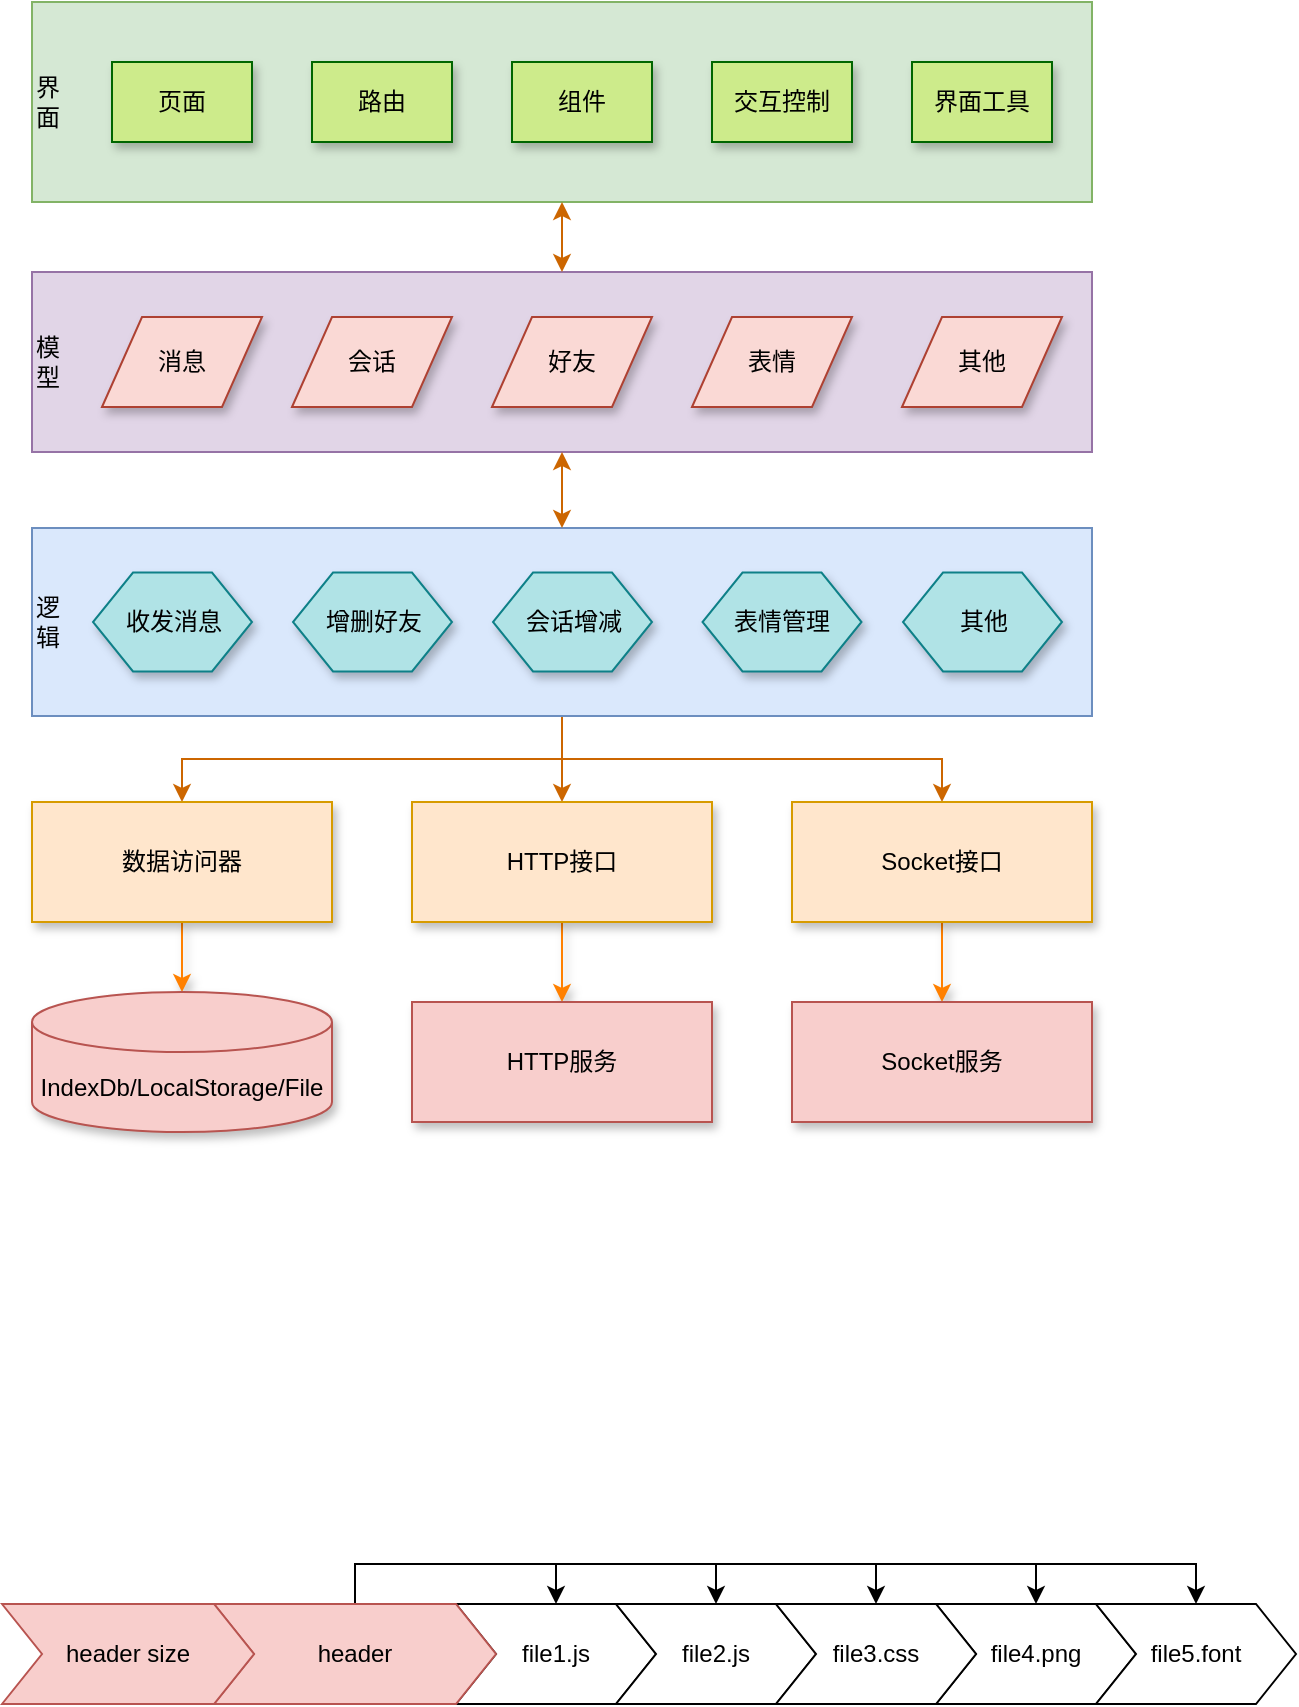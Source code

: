 <mxfile version="14.3.0" type="github">
  <diagram id="muJ2HWbKyWXjHa_u4N1K" name="Page-1">
    <mxGraphModel dx="1697" dy="901" grid="0" gridSize="10" guides="1" tooltips="1" connect="1" arrows="1" fold="1" page="1" pageScale="1" pageWidth="827" pageHeight="1169" math="0" shadow="0">
      <root>
        <mxCell id="0" />
        <mxCell id="1" parent="0" />
        <mxCell id="MjTusuqiSa3jMd16lM1r-5" value="界&lt;br&gt;面" style="rounded=0;whiteSpace=wrap;html=1;align=left;fillColor=#d5e8d4;strokeColor=#82b366;" parent="1" vertex="1">
          <mxGeometry x="90" y="90" width="530" height="100" as="geometry" />
        </mxCell>
        <mxCell id="MjTusuqiSa3jMd16lM1r-6" value="模&lt;br&gt;型" style="rounded=0;whiteSpace=wrap;html=1;align=left;fillColor=#e1d5e7;strokeColor=#9673a6;" parent="1" vertex="1">
          <mxGeometry x="90" y="225" width="530" height="90" as="geometry" />
        </mxCell>
        <mxCell id="lwSbazrePBINatGmSuZH-26" style="edgeStyle=orthogonalEdgeStyle;rounded=0;orthogonalLoop=1;jettySize=auto;html=1;exitX=0.5;exitY=1;exitDx=0;exitDy=0;entryX=0.5;entryY=0;entryDx=0;entryDy=0;fillColor=#0050ef;strokeColor=#CC6600;" parent="1" source="MjTusuqiSa3jMd16lM1r-7" target="MjTusuqiSa3jMd16lM1r-10" edge="1">
          <mxGeometry relative="1" as="geometry" />
        </mxCell>
        <mxCell id="lwSbazrePBINatGmSuZH-27" style="edgeStyle=orthogonalEdgeStyle;rounded=0;orthogonalLoop=1;jettySize=auto;html=1;exitX=0.5;exitY=1;exitDx=0;exitDy=0;entryX=0.5;entryY=0;entryDx=0;entryDy=0;fillColor=#0050ef;strokeColor=#CC6600;" parent="1" source="MjTusuqiSa3jMd16lM1r-7" target="MjTusuqiSa3jMd16lM1r-9" edge="1">
          <mxGeometry relative="1" as="geometry" />
        </mxCell>
        <mxCell id="lwSbazrePBINatGmSuZH-28" style="edgeStyle=orthogonalEdgeStyle;rounded=0;orthogonalLoop=1;jettySize=auto;html=1;exitX=0.5;exitY=1;exitDx=0;exitDy=0;entryX=0.5;entryY=0;entryDx=0;entryDy=0;fillColor=#0050ef;strokeColor=#CC6600;" parent="1" source="MjTusuqiSa3jMd16lM1r-7" target="MjTusuqiSa3jMd16lM1r-8" edge="1">
          <mxGeometry relative="1" as="geometry" />
        </mxCell>
        <mxCell id="MjTusuqiSa3jMd16lM1r-7" value="逻&lt;br&gt;辑" style="rounded=0;whiteSpace=wrap;html=1;align=left;fillColor=#dae8fc;strokeColor=#6c8ebf;" parent="1" vertex="1">
          <mxGeometry x="90" y="353" width="530" height="94" as="geometry" />
        </mxCell>
        <mxCell id="lwSbazrePBINatGmSuZH-31" style="edgeStyle=orthogonalEdgeStyle;rounded=0;orthogonalLoop=1;jettySize=auto;html=1;exitX=0.5;exitY=1;exitDx=0;exitDy=0;entryX=0.5;entryY=0;entryDx=0;entryDy=0;entryPerimeter=0;shadow=1;strokeColor=#FF8000;" parent="1" source="MjTusuqiSa3jMd16lM1r-8" target="MjTusuqiSa3jMd16lM1r-14" edge="1">
          <mxGeometry relative="1" as="geometry" />
        </mxCell>
        <mxCell id="MjTusuqiSa3jMd16lM1r-8" value="数据访问器" style="rounded=0;whiteSpace=wrap;html=1;fillColor=#ffe6cc;strokeColor=#d79b00;shadow=1;" parent="1" vertex="1">
          <mxGeometry x="90" y="490" width="150" height="60" as="geometry" />
        </mxCell>
        <mxCell id="lwSbazrePBINatGmSuZH-30" style="edgeStyle=orthogonalEdgeStyle;rounded=0;orthogonalLoop=1;jettySize=auto;html=1;exitX=0.5;exitY=1;exitDx=0;exitDy=0;entryX=0.5;entryY=0;entryDx=0;entryDy=0;shadow=1;strokeColor=#FF8000;" parent="1" source="MjTusuqiSa3jMd16lM1r-9" target="MjTusuqiSa3jMd16lM1r-12" edge="1">
          <mxGeometry relative="1" as="geometry" />
        </mxCell>
        <mxCell id="MjTusuqiSa3jMd16lM1r-9" value="HTTP接口" style="rounded=0;whiteSpace=wrap;html=1;fillColor=#ffe6cc;strokeColor=#d79b00;shadow=1;" parent="1" vertex="1">
          <mxGeometry x="280" y="490" width="150" height="60" as="geometry" />
        </mxCell>
        <mxCell id="lwSbazrePBINatGmSuZH-29" style="edgeStyle=orthogonalEdgeStyle;rounded=0;orthogonalLoop=1;jettySize=auto;html=1;exitX=0.5;exitY=1;exitDx=0;exitDy=0;entryX=0.5;entryY=0;entryDx=0;entryDy=0;shadow=1;strokeColor=#FF8000;" parent="1" source="MjTusuqiSa3jMd16lM1r-10" target="MjTusuqiSa3jMd16lM1r-11" edge="1">
          <mxGeometry relative="1" as="geometry" />
        </mxCell>
        <mxCell id="MjTusuqiSa3jMd16lM1r-10" value="Socket接口" style="rounded=0;whiteSpace=wrap;html=1;fillColor=#ffe6cc;strokeColor=#d79b00;shadow=1;" parent="1" vertex="1">
          <mxGeometry x="470" y="490" width="150" height="60" as="geometry" />
        </mxCell>
        <mxCell id="MjTusuqiSa3jMd16lM1r-11" value="Socket服务" style="rounded=0;whiteSpace=wrap;html=1;fillColor=#f8cecc;strokeColor=#b85450;shadow=1;" parent="1" vertex="1">
          <mxGeometry x="470" y="590" width="150" height="60" as="geometry" />
        </mxCell>
        <mxCell id="MjTusuqiSa3jMd16lM1r-12" value="HTTP服务" style="rounded=0;whiteSpace=wrap;html=1;fillColor=#f8cecc;strokeColor=#b85450;shadow=1;" parent="1" vertex="1">
          <mxGeometry x="280" y="590" width="150" height="60" as="geometry" />
        </mxCell>
        <mxCell id="MjTusuqiSa3jMd16lM1r-14" value="IndexDb/LocalStorage/File" style="shape=cylinder3;whiteSpace=wrap;html=1;boundedLbl=1;backgroundOutline=1;size=15;fillColor=#f8cecc;strokeColor=#b85450;shadow=1;" parent="1" vertex="1">
          <mxGeometry x="90" y="585" width="150" height="70" as="geometry" />
        </mxCell>
        <mxCell id="MjTusuqiSa3jMd16lM1r-15" value="" style="endArrow=classic;startArrow=classic;html=1;exitX=0.5;exitY=0;exitDx=0;exitDy=0;strokeColor=#CC6600;" parent="1" source="MjTusuqiSa3jMd16lM1r-6" target="MjTusuqiSa3jMd16lM1r-5" edge="1">
          <mxGeometry width="50" height="50" relative="1" as="geometry">
            <mxPoint x="390" y="500" as="sourcePoint" />
            <mxPoint x="440" y="450" as="targetPoint" />
          </mxGeometry>
        </mxCell>
        <mxCell id="MjTusuqiSa3jMd16lM1r-16" value="页面" style="rounded=0;whiteSpace=wrap;html=1;align=center;fillColor=#cdeb8b;shadow=1;strokeColor=#006600;" parent="1" vertex="1">
          <mxGeometry x="130" y="120" width="70" height="40" as="geometry" />
        </mxCell>
        <mxCell id="MjTusuqiSa3jMd16lM1r-17" value="路由" style="rounded=0;whiteSpace=wrap;html=1;align=center;fillColor=#cdeb8b;shadow=1;strokeColor=#006600;" parent="1" vertex="1">
          <mxGeometry x="230" y="120" width="70" height="40" as="geometry" />
        </mxCell>
        <mxCell id="MjTusuqiSa3jMd16lM1r-18" value="组件" style="rounded=0;whiteSpace=wrap;html=1;align=center;fillColor=#cdeb8b;shadow=1;strokeColor=#006600;" parent="1" vertex="1">
          <mxGeometry x="330" y="120" width="70" height="40" as="geometry" />
        </mxCell>
        <mxCell id="MjTusuqiSa3jMd16lM1r-19" value="交互控制" style="rounded=0;whiteSpace=wrap;html=1;align=center;fillColor=#cdeb8b;shadow=1;strokeColor=#006600;" parent="1" vertex="1">
          <mxGeometry x="430" y="120" width="70" height="40" as="geometry" />
        </mxCell>
        <mxCell id="MjTusuqiSa3jMd16lM1r-20" value="界面工具" style="rounded=0;whiteSpace=wrap;html=1;align=center;fillColor=#cdeb8b;shadow=1;strokeColor=#006600;" parent="1" vertex="1">
          <mxGeometry x="530" y="120" width="70" height="40" as="geometry" />
        </mxCell>
        <mxCell id="lwSbazrePBINatGmSuZH-1" value="消息" style="shape=parallelogram;perimeter=parallelogramPerimeter;whiteSpace=wrap;html=1;fixedSize=1;fillColor=#fad9d5;strokeColor=#ae4132;shadow=1;" parent="1" vertex="1">
          <mxGeometry x="125" y="247.5" width="80" height="45" as="geometry" />
        </mxCell>
        <mxCell id="lwSbazrePBINatGmSuZH-2" value="会话" style="shape=parallelogram;perimeter=parallelogramPerimeter;whiteSpace=wrap;html=1;fixedSize=1;fillColor=#fad9d5;strokeColor=#ae4132;shadow=1;" parent="1" vertex="1">
          <mxGeometry x="220" y="247.5" width="80" height="45" as="geometry" />
        </mxCell>
        <mxCell id="lwSbazrePBINatGmSuZH-3" value="好友" style="shape=parallelogram;perimeter=parallelogramPerimeter;whiteSpace=wrap;html=1;fixedSize=1;fillColor=#fad9d5;strokeColor=#ae4132;shadow=1;" parent="1" vertex="1">
          <mxGeometry x="320" y="247.5" width="80" height="45" as="geometry" />
        </mxCell>
        <mxCell id="lwSbazrePBINatGmSuZH-6" value="表情" style="shape=parallelogram;perimeter=parallelogramPerimeter;whiteSpace=wrap;html=1;fixedSize=1;fillColor=#fad9d5;strokeColor=#ae4132;shadow=1;" parent="1" vertex="1">
          <mxGeometry x="420" y="247.5" width="80" height="45" as="geometry" />
        </mxCell>
        <mxCell id="lwSbazrePBINatGmSuZH-7" value="其他" style="shape=parallelogram;perimeter=parallelogramPerimeter;whiteSpace=wrap;html=1;fixedSize=1;fillColor=#fad9d5;strokeColor=#ae4132;shadow=1;" parent="1" vertex="1">
          <mxGeometry x="525" y="247.5" width="80" height="45" as="geometry" />
        </mxCell>
        <mxCell id="lwSbazrePBINatGmSuZH-19" value="收发消息" style="shape=hexagon;perimeter=hexagonPerimeter2;whiteSpace=wrap;html=1;fixedSize=1;align=center;fillColor=#b0e3e6;strokeColor=#0e8088;shadow=1;" parent="1" vertex="1">
          <mxGeometry x="120.5" y="375.25" width="79.5" height="49.5" as="geometry" />
        </mxCell>
        <mxCell id="lwSbazrePBINatGmSuZH-20" value="会话增减" style="shape=hexagon;perimeter=hexagonPerimeter2;whiteSpace=wrap;html=1;fixedSize=1;align=center;fillColor=#b0e3e6;strokeColor=#0e8088;shadow=1;" parent="1" vertex="1">
          <mxGeometry x="320.5" y="375.25" width="79.5" height="49.5" as="geometry" />
        </mxCell>
        <mxCell id="lwSbazrePBINatGmSuZH-21" value="表情管理" style="shape=hexagon;perimeter=hexagonPerimeter2;whiteSpace=wrap;html=1;fixedSize=1;align=center;fillColor=#b0e3e6;strokeColor=#0e8088;shadow=1;" parent="1" vertex="1">
          <mxGeometry x="425.25" y="375.25" width="79.5" height="49.5" as="geometry" />
        </mxCell>
        <mxCell id="lwSbazrePBINatGmSuZH-22" value="其他" style="shape=hexagon;perimeter=hexagonPerimeter2;whiteSpace=wrap;html=1;fixedSize=1;align=center;fillColor=#b0e3e6;strokeColor=#0e8088;shadow=1;" parent="1" vertex="1">
          <mxGeometry x="525.5" y="375.25" width="79.5" height="49.5" as="geometry" />
        </mxCell>
        <mxCell id="lwSbazrePBINatGmSuZH-23" value="增删好友" style="shape=hexagon;perimeter=hexagonPerimeter2;whiteSpace=wrap;html=1;fixedSize=1;align=center;fillColor=#b0e3e6;strokeColor=#0e8088;shadow=1;" parent="1" vertex="1">
          <mxGeometry x="220.5" y="375.25" width="79.5" height="49.5" as="geometry" />
        </mxCell>
        <mxCell id="lwSbazrePBINatGmSuZH-24" value="" style="endArrow=classic;startArrow=classic;html=1;entryX=0.5;entryY=1;entryDx=0;entryDy=0;exitX=0.5;exitY=0;exitDx=0;exitDy=0;strokeColor=#CC6600;" parent="1" source="MjTusuqiSa3jMd16lM1r-7" target="MjTusuqiSa3jMd16lM1r-6" edge="1">
          <mxGeometry width="50" height="50" relative="1" as="geometry">
            <mxPoint x="690" y="380" as="sourcePoint" />
            <mxPoint x="740" y="330" as="targetPoint" />
          </mxGeometry>
        </mxCell>
        <mxCell id="D-mda7A3unNX54Kwo3Yh-1" value="file1.js" style="shape=step;perimeter=stepPerimeter;whiteSpace=wrap;html=1;fixedSize=1;" vertex="1" parent="1">
          <mxGeometry x="302" y="891" width="100" height="50" as="geometry" />
        </mxCell>
        <mxCell id="D-mda7A3unNX54Kwo3Yh-3" value="file2.js" style="shape=step;perimeter=stepPerimeter;whiteSpace=wrap;html=1;fixedSize=1;" vertex="1" parent="1">
          <mxGeometry x="382" y="891" width="100" height="50" as="geometry" />
        </mxCell>
        <mxCell id="D-mda7A3unNX54Kwo3Yh-4" value="file4.png" style="shape=step;perimeter=stepPerimeter;whiteSpace=wrap;html=1;fixedSize=1;" vertex="1" parent="1">
          <mxGeometry x="542" y="891" width="100" height="50" as="geometry" />
        </mxCell>
        <mxCell id="D-mda7A3unNX54Kwo3Yh-5" value="file3.css" style="shape=step;perimeter=stepPerimeter;whiteSpace=wrap;html=1;fixedSize=1;" vertex="1" parent="1">
          <mxGeometry x="462" y="891" width="100" height="50" as="geometry" />
        </mxCell>
        <mxCell id="D-mda7A3unNX54Kwo3Yh-6" value="file5.font" style="shape=step;perimeter=stepPerimeter;whiteSpace=wrap;html=1;fixedSize=1;" vertex="1" parent="1">
          <mxGeometry x="622" y="891" width="100" height="50" as="geometry" />
        </mxCell>
        <mxCell id="D-mda7A3unNX54Kwo3Yh-10" style="edgeStyle=orthogonalEdgeStyle;rounded=0;orthogonalLoop=1;jettySize=auto;html=1;entryX=0.5;entryY=0;entryDx=0;entryDy=0;" edge="1" parent="1" source="D-mda7A3unNX54Kwo3Yh-7" target="D-mda7A3unNX54Kwo3Yh-1">
          <mxGeometry relative="1" as="geometry" />
        </mxCell>
        <mxCell id="D-mda7A3unNX54Kwo3Yh-11" style="edgeStyle=orthogonalEdgeStyle;rounded=0;orthogonalLoop=1;jettySize=auto;html=1;entryX=0.5;entryY=0;entryDx=0;entryDy=0;" edge="1" parent="1" source="D-mda7A3unNX54Kwo3Yh-7" target="D-mda7A3unNX54Kwo3Yh-3">
          <mxGeometry relative="1" as="geometry">
            <Array as="points">
              <mxPoint x="252" y="871" />
              <mxPoint x="432" y="871" />
            </Array>
          </mxGeometry>
        </mxCell>
        <mxCell id="D-mda7A3unNX54Kwo3Yh-12" style="edgeStyle=orthogonalEdgeStyle;rounded=0;orthogonalLoop=1;jettySize=auto;html=1;entryX=0.5;entryY=0;entryDx=0;entryDy=0;" edge="1" parent="1" source="D-mda7A3unNX54Kwo3Yh-7" target="D-mda7A3unNX54Kwo3Yh-5">
          <mxGeometry relative="1" as="geometry">
            <Array as="points">
              <mxPoint x="252" y="871" />
              <mxPoint x="512" y="871" />
            </Array>
          </mxGeometry>
        </mxCell>
        <mxCell id="D-mda7A3unNX54Kwo3Yh-13" style="edgeStyle=orthogonalEdgeStyle;rounded=0;orthogonalLoop=1;jettySize=auto;html=1;entryX=0.5;entryY=0;entryDx=0;entryDy=0;" edge="1" parent="1" source="D-mda7A3unNX54Kwo3Yh-7" target="D-mda7A3unNX54Kwo3Yh-4">
          <mxGeometry relative="1" as="geometry">
            <Array as="points">
              <mxPoint x="252" y="871" />
              <mxPoint x="592" y="871" />
            </Array>
          </mxGeometry>
        </mxCell>
        <mxCell id="D-mda7A3unNX54Kwo3Yh-14" style="edgeStyle=orthogonalEdgeStyle;rounded=0;orthogonalLoop=1;jettySize=auto;html=1;entryX=0.5;entryY=0;entryDx=0;entryDy=0;" edge="1" parent="1" source="D-mda7A3unNX54Kwo3Yh-7" target="D-mda7A3unNX54Kwo3Yh-6">
          <mxGeometry relative="1" as="geometry">
            <Array as="points">
              <mxPoint x="252" y="871" />
              <mxPoint x="672" y="871" />
            </Array>
          </mxGeometry>
        </mxCell>
        <mxCell id="D-mda7A3unNX54Kwo3Yh-7" value="header" style="shape=step;perimeter=stepPerimeter;whiteSpace=wrap;html=1;fixedSize=1;fillColor=#f8cecc;strokeColor=#b85450;" vertex="1" parent="1">
          <mxGeometry x="181" y="891" width="141" height="50" as="geometry" />
        </mxCell>
        <mxCell id="D-mda7A3unNX54Kwo3Yh-16" value="header size" style="shape=step;perimeter=stepPerimeter;whiteSpace=wrap;html=1;fixedSize=1;fillColor=#f8cecc;strokeColor=#b85450;" vertex="1" parent="1">
          <mxGeometry x="75" y="891" width="126" height="50" as="geometry" />
        </mxCell>
      </root>
    </mxGraphModel>
  </diagram>
</mxfile>
